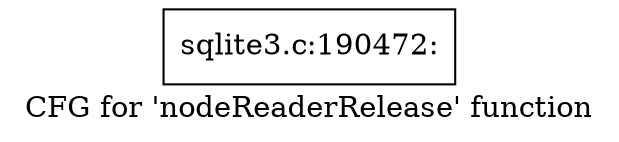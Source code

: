 digraph "CFG for 'nodeReaderRelease' function" {
	label="CFG for 'nodeReaderRelease' function";

	Node0x55c0fb1966a0 [shape=record,label="{sqlite3.c:190472:}"];
}

